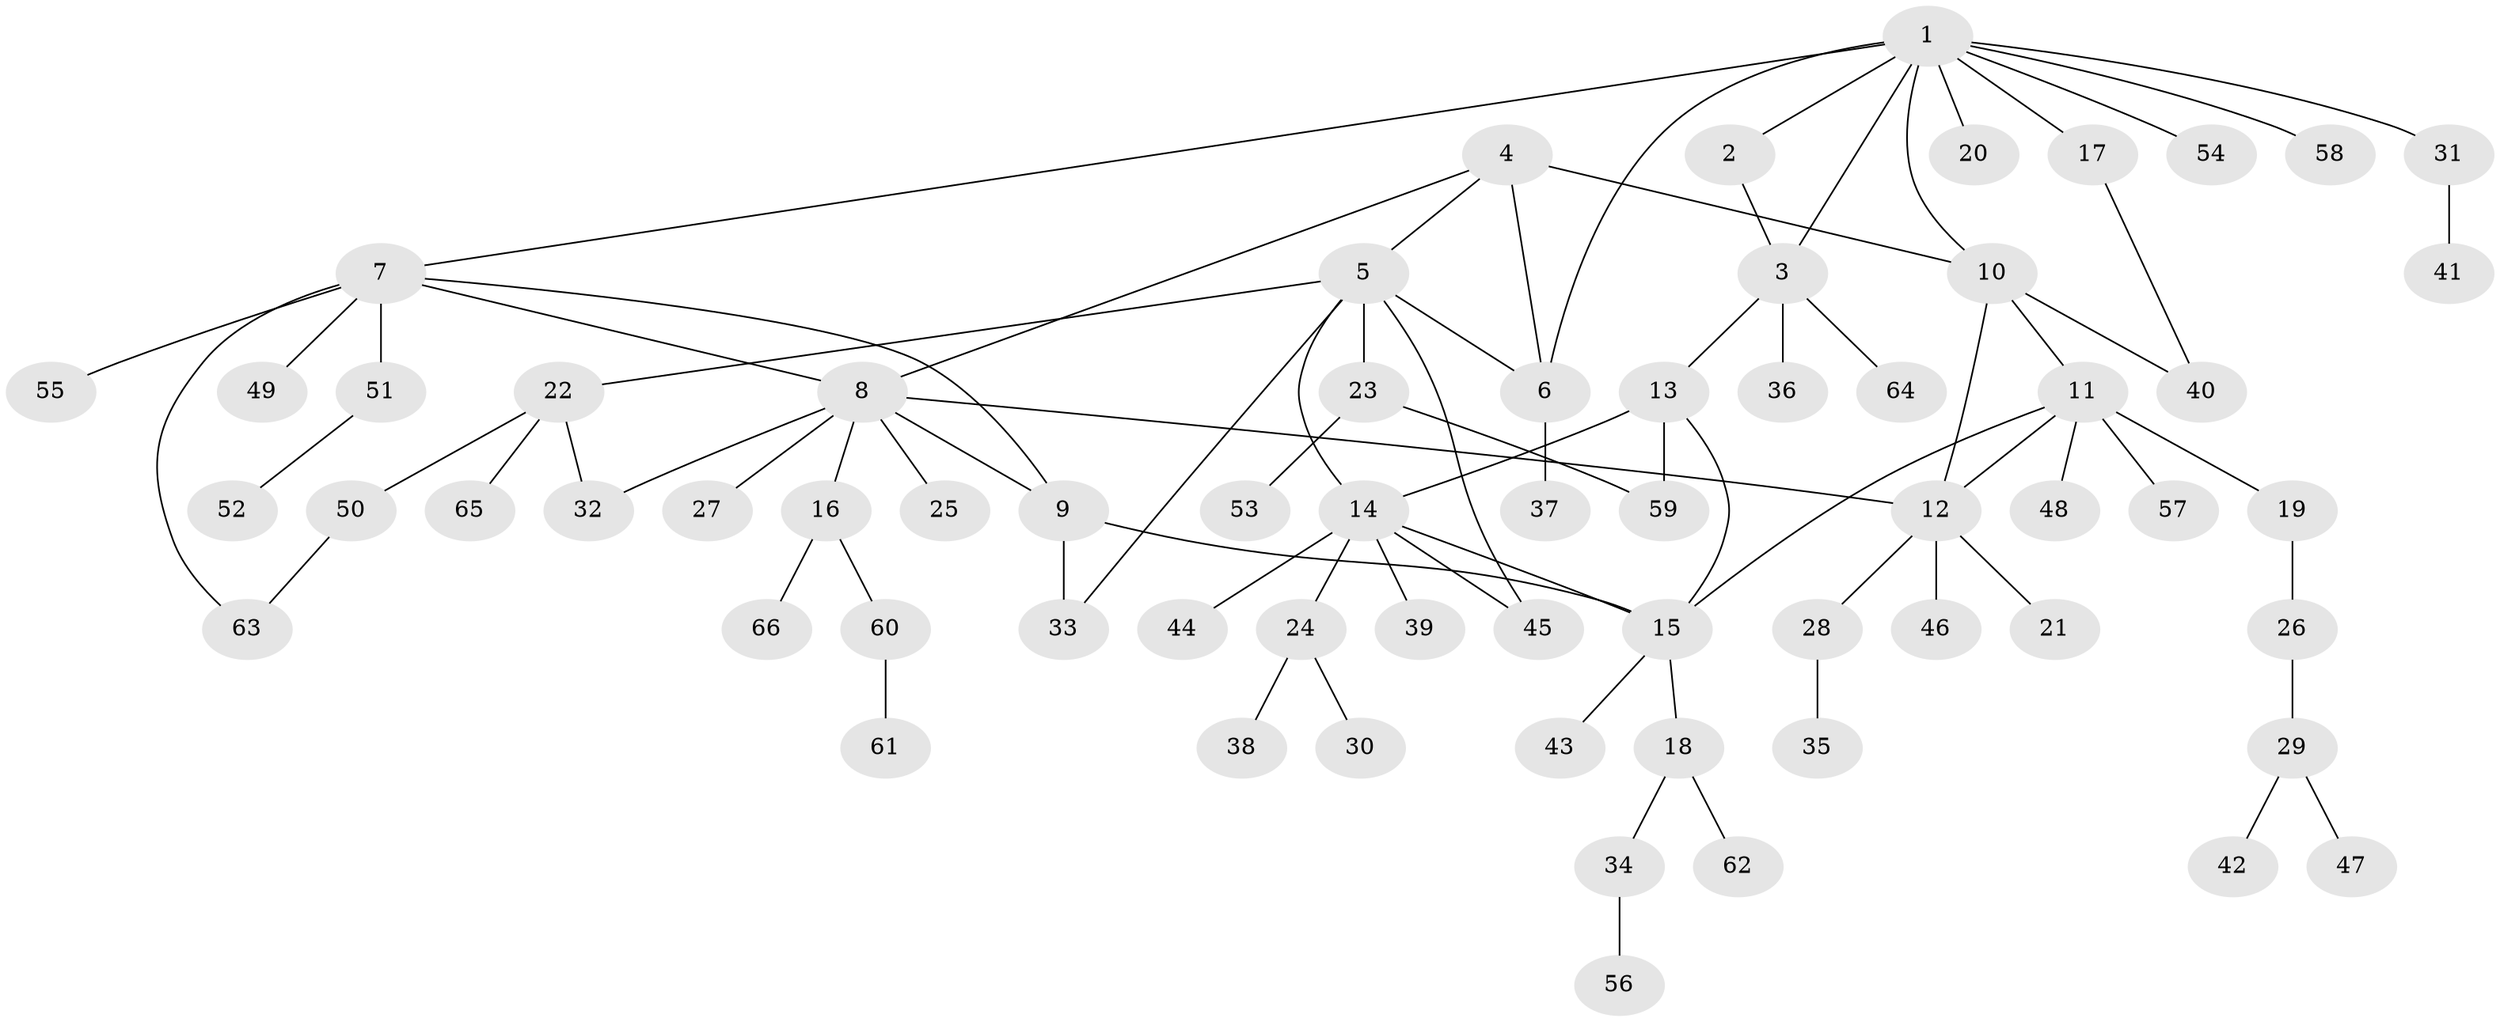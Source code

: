 // coarse degree distribution, {7: 0.07407407407407407, 2: 0.25925925925925924, 3: 0.1111111111111111, 9: 0.037037037037037035, 5: 0.1111111111111111, 6: 0.037037037037037035, 4: 0.1111111111111111, 1: 0.25925925925925924}
// Generated by graph-tools (version 1.1) at 2025/52/03/04/25 22:52:08]
// undirected, 66 vertices, 82 edges
graph export_dot {
  node [color=gray90,style=filled];
  1;
  2;
  3;
  4;
  5;
  6;
  7;
  8;
  9;
  10;
  11;
  12;
  13;
  14;
  15;
  16;
  17;
  18;
  19;
  20;
  21;
  22;
  23;
  24;
  25;
  26;
  27;
  28;
  29;
  30;
  31;
  32;
  33;
  34;
  35;
  36;
  37;
  38;
  39;
  40;
  41;
  42;
  43;
  44;
  45;
  46;
  47;
  48;
  49;
  50;
  51;
  52;
  53;
  54;
  55;
  56;
  57;
  58;
  59;
  60;
  61;
  62;
  63;
  64;
  65;
  66;
  1 -- 2;
  1 -- 3;
  1 -- 6;
  1 -- 7;
  1 -- 10;
  1 -- 17;
  1 -- 20;
  1 -- 31;
  1 -- 54;
  1 -- 58;
  2 -- 3;
  3 -- 13;
  3 -- 36;
  3 -- 64;
  4 -- 5;
  4 -- 6;
  4 -- 8;
  4 -- 10;
  5 -- 6;
  5 -- 14;
  5 -- 22;
  5 -- 23;
  5 -- 33;
  5 -- 45;
  6 -- 37;
  7 -- 8;
  7 -- 9;
  7 -- 49;
  7 -- 51;
  7 -- 55;
  7 -- 63;
  8 -- 9;
  8 -- 12;
  8 -- 16;
  8 -- 25;
  8 -- 27;
  8 -- 32;
  9 -- 15;
  9 -- 33;
  10 -- 11;
  10 -- 12;
  10 -- 40;
  11 -- 12;
  11 -- 15;
  11 -- 19;
  11 -- 48;
  11 -- 57;
  12 -- 21;
  12 -- 28;
  12 -- 46;
  13 -- 14;
  13 -- 15;
  13 -- 59;
  14 -- 15;
  14 -- 24;
  14 -- 39;
  14 -- 44;
  14 -- 45;
  15 -- 18;
  15 -- 43;
  16 -- 60;
  16 -- 66;
  17 -- 40;
  18 -- 34;
  18 -- 62;
  19 -- 26;
  22 -- 32;
  22 -- 50;
  22 -- 65;
  23 -- 53;
  23 -- 59;
  24 -- 30;
  24 -- 38;
  26 -- 29;
  28 -- 35;
  29 -- 42;
  29 -- 47;
  31 -- 41;
  34 -- 56;
  50 -- 63;
  51 -- 52;
  60 -- 61;
}
